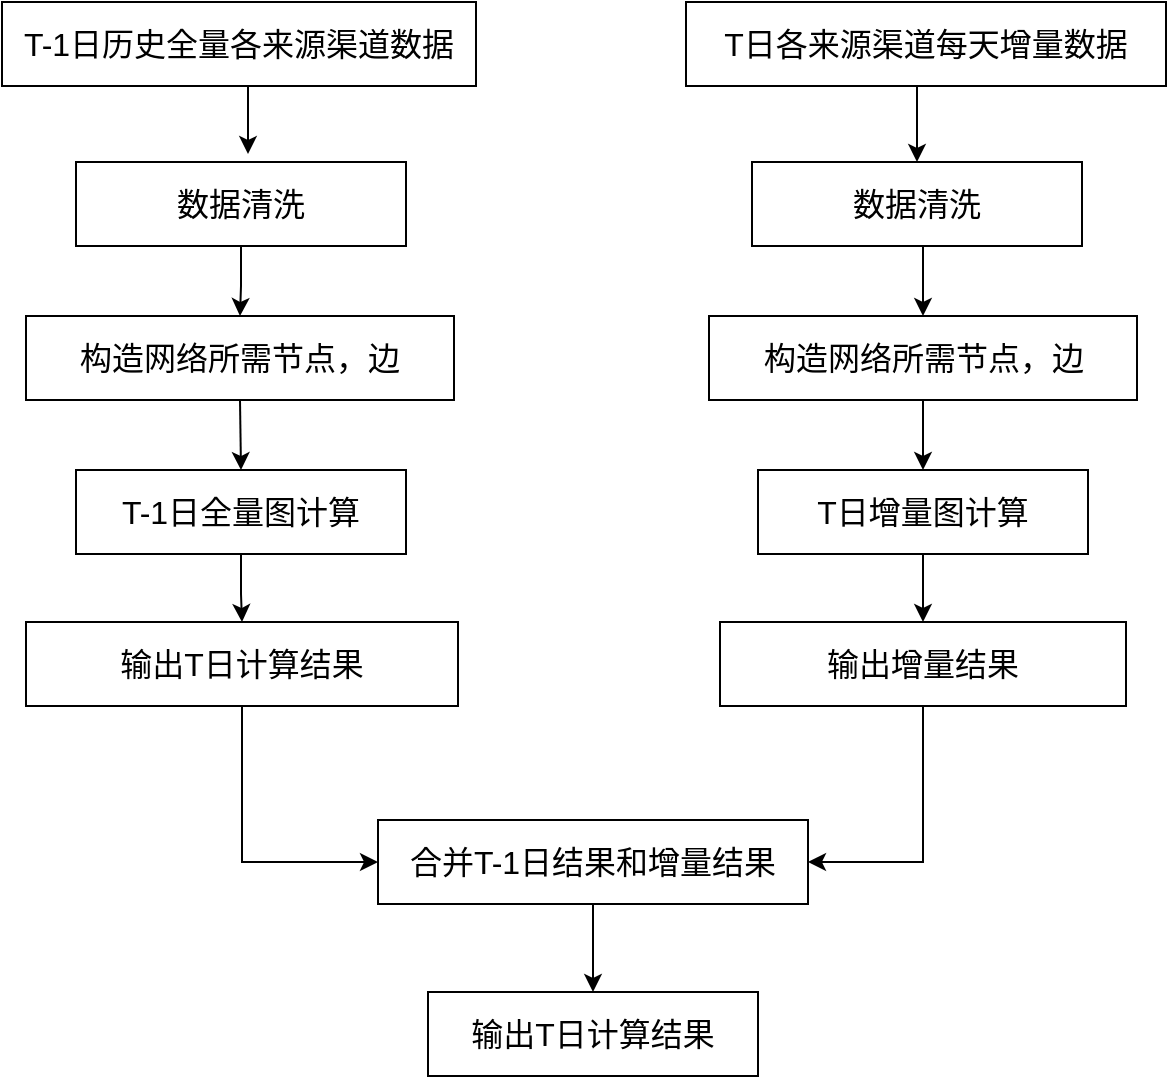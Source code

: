 <mxfile version="18.0.2" type="github">
  <diagram id="C5RBs43oDa-KdzZeNtuy" name="Page-1">
    <mxGraphModel dx="1550" dy="901" grid="0" gridSize="10" guides="1" tooltips="1" connect="1" arrows="1" fold="1" page="1" pageScale="1" pageWidth="827" pageHeight="1169" math="0" shadow="0">
      <root>
        <mxCell id="WIyWlLk6GJQsqaUBKTNV-0" />
        <mxCell id="WIyWlLk6GJQsqaUBKTNV-1" parent="WIyWlLk6GJQsqaUBKTNV-0" />
        <mxCell id="fTjPiD8oKo2GdsgxcUk8-17" style="edgeStyle=orthogonalEdgeStyle;rounded=0;orthogonalLoop=1;jettySize=auto;html=1;exitX=0.5;exitY=1;exitDx=0;exitDy=0;entryX=0.5;entryY=0;entryDx=0;entryDy=0;fontSize=16;" edge="1" parent="WIyWlLk6GJQsqaUBKTNV-1" source="fTjPiD8oKo2GdsgxcUk8-1" target="fTjPiD8oKo2GdsgxcUk8-9">
          <mxGeometry relative="1" as="geometry" />
        </mxCell>
        <mxCell id="fTjPiD8oKo2GdsgxcUk8-1" value="&lt;font style=&quot;font-size: 16px;&quot;&gt;构造网络所需节点，边&lt;/font&gt;" style="rounded=0;whiteSpace=wrap;html=1;" vertex="1" parent="WIyWlLk6GJQsqaUBKTNV-1">
          <mxGeometry x="115" y="194" width="214" height="42" as="geometry" />
        </mxCell>
        <mxCell id="fTjPiD8oKo2GdsgxcUk8-26" style="edgeStyle=orthogonalEdgeStyle;rounded=0;orthogonalLoop=1;jettySize=auto;html=1;exitX=0.5;exitY=1;exitDx=0;exitDy=0;entryX=0.5;entryY=0;entryDx=0;entryDy=0;fontSize=16;" edge="1" parent="WIyWlLk6GJQsqaUBKTNV-1" source="fTjPiD8oKo2GdsgxcUk8-2" target="fTjPiD8oKo2GdsgxcUk8-5">
          <mxGeometry relative="1" as="geometry" />
        </mxCell>
        <mxCell id="fTjPiD8oKo2GdsgxcUk8-2" value="&lt;font style=&quot;font-size: 16px;&quot;&gt;合并T-1日结果和增量结果&lt;/font&gt;" style="rounded=0;whiteSpace=wrap;html=1;" vertex="1" parent="WIyWlLk6GJQsqaUBKTNV-1">
          <mxGeometry x="291" y="446" width="215" height="42" as="geometry" />
        </mxCell>
        <mxCell id="fTjPiD8oKo2GdsgxcUk8-24" style="edgeStyle=orthogonalEdgeStyle;rounded=0;orthogonalLoop=1;jettySize=auto;html=1;exitX=0.5;exitY=1;exitDx=0;exitDy=0;entryX=0;entryY=0.5;entryDx=0;entryDy=0;fontSize=16;" edge="1" parent="WIyWlLk6GJQsqaUBKTNV-1" source="fTjPiD8oKo2GdsgxcUk8-3" target="fTjPiD8oKo2GdsgxcUk8-2">
          <mxGeometry relative="1" as="geometry" />
        </mxCell>
        <mxCell id="fTjPiD8oKo2GdsgxcUk8-3" value="&lt;font style=&quot;font-size: 16px;&quot;&gt;输出T日计算结果&lt;/font&gt;" style="rounded=0;whiteSpace=wrap;html=1;" vertex="1" parent="WIyWlLk6GJQsqaUBKTNV-1">
          <mxGeometry x="115" y="347" width="216" height="42" as="geometry" />
        </mxCell>
        <mxCell id="fTjPiD8oKo2GdsgxcUk8-25" style="edgeStyle=orthogonalEdgeStyle;rounded=0;orthogonalLoop=1;jettySize=auto;html=1;entryX=1;entryY=0.5;entryDx=0;entryDy=0;fontSize=16;" edge="1" parent="WIyWlLk6GJQsqaUBKTNV-1" source="fTjPiD8oKo2GdsgxcUk8-4" target="fTjPiD8oKo2GdsgxcUk8-2">
          <mxGeometry relative="1" as="geometry" />
        </mxCell>
        <mxCell id="fTjPiD8oKo2GdsgxcUk8-4" value="&lt;font style=&quot;font-size: 16px;&quot;&gt;输出增量结果&lt;/font&gt;" style="rounded=0;whiteSpace=wrap;html=1;" vertex="1" parent="WIyWlLk6GJQsqaUBKTNV-1">
          <mxGeometry x="462" y="347" width="203" height="42" as="geometry" />
        </mxCell>
        <mxCell id="fTjPiD8oKo2GdsgxcUk8-5" value="&lt;font style=&quot;font-size: 16px;&quot;&gt;输出T日计算结果&lt;/font&gt;" style="rounded=0;whiteSpace=wrap;html=1;" vertex="1" parent="WIyWlLk6GJQsqaUBKTNV-1">
          <mxGeometry x="316" y="532" width="165" height="42" as="geometry" />
        </mxCell>
        <mxCell id="fTjPiD8oKo2GdsgxcUk8-16" style="edgeStyle=orthogonalEdgeStyle;rounded=0;orthogonalLoop=1;jettySize=auto;html=1;exitX=0.5;exitY=1;exitDx=0;exitDy=0;fontSize=16;" edge="1" parent="WIyWlLk6GJQsqaUBKTNV-1" source="fTjPiD8oKo2GdsgxcUk8-6" target="fTjPiD8oKo2GdsgxcUk8-1">
          <mxGeometry relative="1" as="geometry" />
        </mxCell>
        <mxCell id="fTjPiD8oKo2GdsgxcUk8-6" value="&lt;font style=&quot;font-size: 16px;&quot;&gt;数据清洗&lt;/font&gt;" style="rounded=0;whiteSpace=wrap;html=1;" vertex="1" parent="WIyWlLk6GJQsqaUBKTNV-1">
          <mxGeometry x="140" y="117" width="165" height="42" as="geometry" />
        </mxCell>
        <mxCell id="fTjPiD8oKo2GdsgxcUk8-15" style="edgeStyle=orthogonalEdgeStyle;rounded=0;orthogonalLoop=1;jettySize=auto;html=1;exitX=0.5;exitY=1;exitDx=0;exitDy=0;fontSize=16;" edge="1" parent="WIyWlLk6GJQsqaUBKTNV-1" source="fTjPiD8oKo2GdsgxcUk8-7">
          <mxGeometry relative="1" as="geometry">
            <mxPoint x="226" y="113" as="targetPoint" />
          </mxGeometry>
        </mxCell>
        <mxCell id="fTjPiD8oKo2GdsgxcUk8-7" value="&lt;font style=&quot;font-size: 16px;&quot;&gt;T-1日历史全量各来源渠道数据&lt;/font&gt;" style="rounded=0;whiteSpace=wrap;html=1;" vertex="1" parent="WIyWlLk6GJQsqaUBKTNV-1">
          <mxGeometry x="103" y="37" width="237" height="42" as="geometry" />
        </mxCell>
        <mxCell id="fTjPiD8oKo2GdsgxcUk8-20" style="edgeStyle=orthogonalEdgeStyle;rounded=0;orthogonalLoop=1;jettySize=auto;html=1;exitX=0.5;exitY=1;exitDx=0;exitDy=0;entryX=0.5;entryY=0;entryDx=0;entryDy=0;fontSize=16;" edge="1" parent="WIyWlLk6GJQsqaUBKTNV-1" source="fTjPiD8oKo2GdsgxcUk8-8" target="fTjPiD8oKo2GdsgxcUk8-12">
          <mxGeometry relative="1" as="geometry" />
        </mxCell>
        <mxCell id="fTjPiD8oKo2GdsgxcUk8-8" value="&lt;font style=&quot;font-size: 16px;&quot;&gt;T日各来源渠道每天增量数据&lt;/font&gt;" style="rounded=0;whiteSpace=wrap;html=1;" vertex="1" parent="WIyWlLk6GJQsqaUBKTNV-1">
          <mxGeometry x="445" y="37" width="240" height="42" as="geometry" />
        </mxCell>
        <mxCell id="fTjPiD8oKo2GdsgxcUk8-18" style="edgeStyle=orthogonalEdgeStyle;rounded=0;orthogonalLoop=1;jettySize=auto;html=1;fontSize=16;" edge="1" parent="WIyWlLk6GJQsqaUBKTNV-1" source="fTjPiD8oKo2GdsgxcUk8-9" target="fTjPiD8oKo2GdsgxcUk8-3">
          <mxGeometry relative="1" as="geometry" />
        </mxCell>
        <mxCell id="fTjPiD8oKo2GdsgxcUk8-9" value="&lt;font style=&quot;font-size: 16px;&quot;&gt;T-1日全量图计算&lt;/font&gt;" style="rounded=0;whiteSpace=wrap;html=1;" vertex="1" parent="WIyWlLk6GJQsqaUBKTNV-1">
          <mxGeometry x="140" y="271" width="165" height="42" as="geometry" />
        </mxCell>
        <mxCell id="fTjPiD8oKo2GdsgxcUk8-21" style="edgeStyle=orthogonalEdgeStyle;rounded=0;orthogonalLoop=1;jettySize=auto;html=1;exitX=0.5;exitY=1;exitDx=0;exitDy=0;entryX=0.5;entryY=0;entryDx=0;entryDy=0;fontSize=16;" edge="1" parent="WIyWlLk6GJQsqaUBKTNV-1" source="fTjPiD8oKo2GdsgxcUk8-12" target="fTjPiD8oKo2GdsgxcUk8-13">
          <mxGeometry relative="1" as="geometry" />
        </mxCell>
        <mxCell id="fTjPiD8oKo2GdsgxcUk8-12" value="&lt;font style=&quot;font-size: 16px;&quot;&gt;数据清洗&lt;/font&gt;" style="rounded=0;whiteSpace=wrap;html=1;" vertex="1" parent="WIyWlLk6GJQsqaUBKTNV-1">
          <mxGeometry x="478" y="117" width="165" height="42" as="geometry" />
        </mxCell>
        <mxCell id="fTjPiD8oKo2GdsgxcUk8-22" style="edgeStyle=orthogonalEdgeStyle;rounded=0;orthogonalLoop=1;jettySize=auto;html=1;exitX=0.5;exitY=1;exitDx=0;exitDy=0;entryX=0.5;entryY=0;entryDx=0;entryDy=0;fontSize=16;" edge="1" parent="WIyWlLk6GJQsqaUBKTNV-1" source="fTjPiD8oKo2GdsgxcUk8-13" target="fTjPiD8oKo2GdsgxcUk8-14">
          <mxGeometry relative="1" as="geometry" />
        </mxCell>
        <mxCell id="fTjPiD8oKo2GdsgxcUk8-13" value="&lt;font style=&quot;font-size: 16px;&quot;&gt;构造网络所需节点，边&lt;/font&gt;" style="rounded=0;whiteSpace=wrap;html=1;" vertex="1" parent="WIyWlLk6GJQsqaUBKTNV-1">
          <mxGeometry x="456.5" y="194" width="214" height="42" as="geometry" />
        </mxCell>
        <mxCell id="fTjPiD8oKo2GdsgxcUk8-23" style="edgeStyle=orthogonalEdgeStyle;rounded=0;orthogonalLoop=1;jettySize=auto;html=1;exitX=0.5;exitY=1;exitDx=0;exitDy=0;entryX=0.5;entryY=0;entryDx=0;entryDy=0;fontSize=16;" edge="1" parent="WIyWlLk6GJQsqaUBKTNV-1" source="fTjPiD8oKo2GdsgxcUk8-14" target="fTjPiD8oKo2GdsgxcUk8-4">
          <mxGeometry relative="1" as="geometry" />
        </mxCell>
        <mxCell id="fTjPiD8oKo2GdsgxcUk8-14" value="&lt;font style=&quot;font-size: 16px;&quot;&gt;T日增量图计算&lt;/font&gt;" style="rounded=0;whiteSpace=wrap;html=1;" vertex="1" parent="WIyWlLk6GJQsqaUBKTNV-1">
          <mxGeometry x="481" y="271" width="165" height="42" as="geometry" />
        </mxCell>
      </root>
    </mxGraphModel>
  </diagram>
</mxfile>
